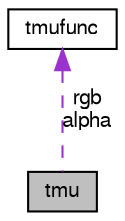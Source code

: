 digraph G
{
  edge [fontname="FreeSans",fontsize="10",labelfontname="FreeSans",labelfontsize="10"];
  node [fontname="FreeSans",fontsize="10",shape=record];
  Node1 [label="tmu",height=0.2,width=0.4,color="black", fillcolor="grey75", style="filled" fontcolor="black"];
  Node2 -> Node1 [dir=back,color="darkorchid3",fontsize="10",style="dashed",label="rgb\nalpha",fontname="FreeSans"];
  Node2 [label="tmufunc",height=0.2,width=0.4,color="black", fillcolor="white", style="filled",URL="$structtmufunc.html"];
}
